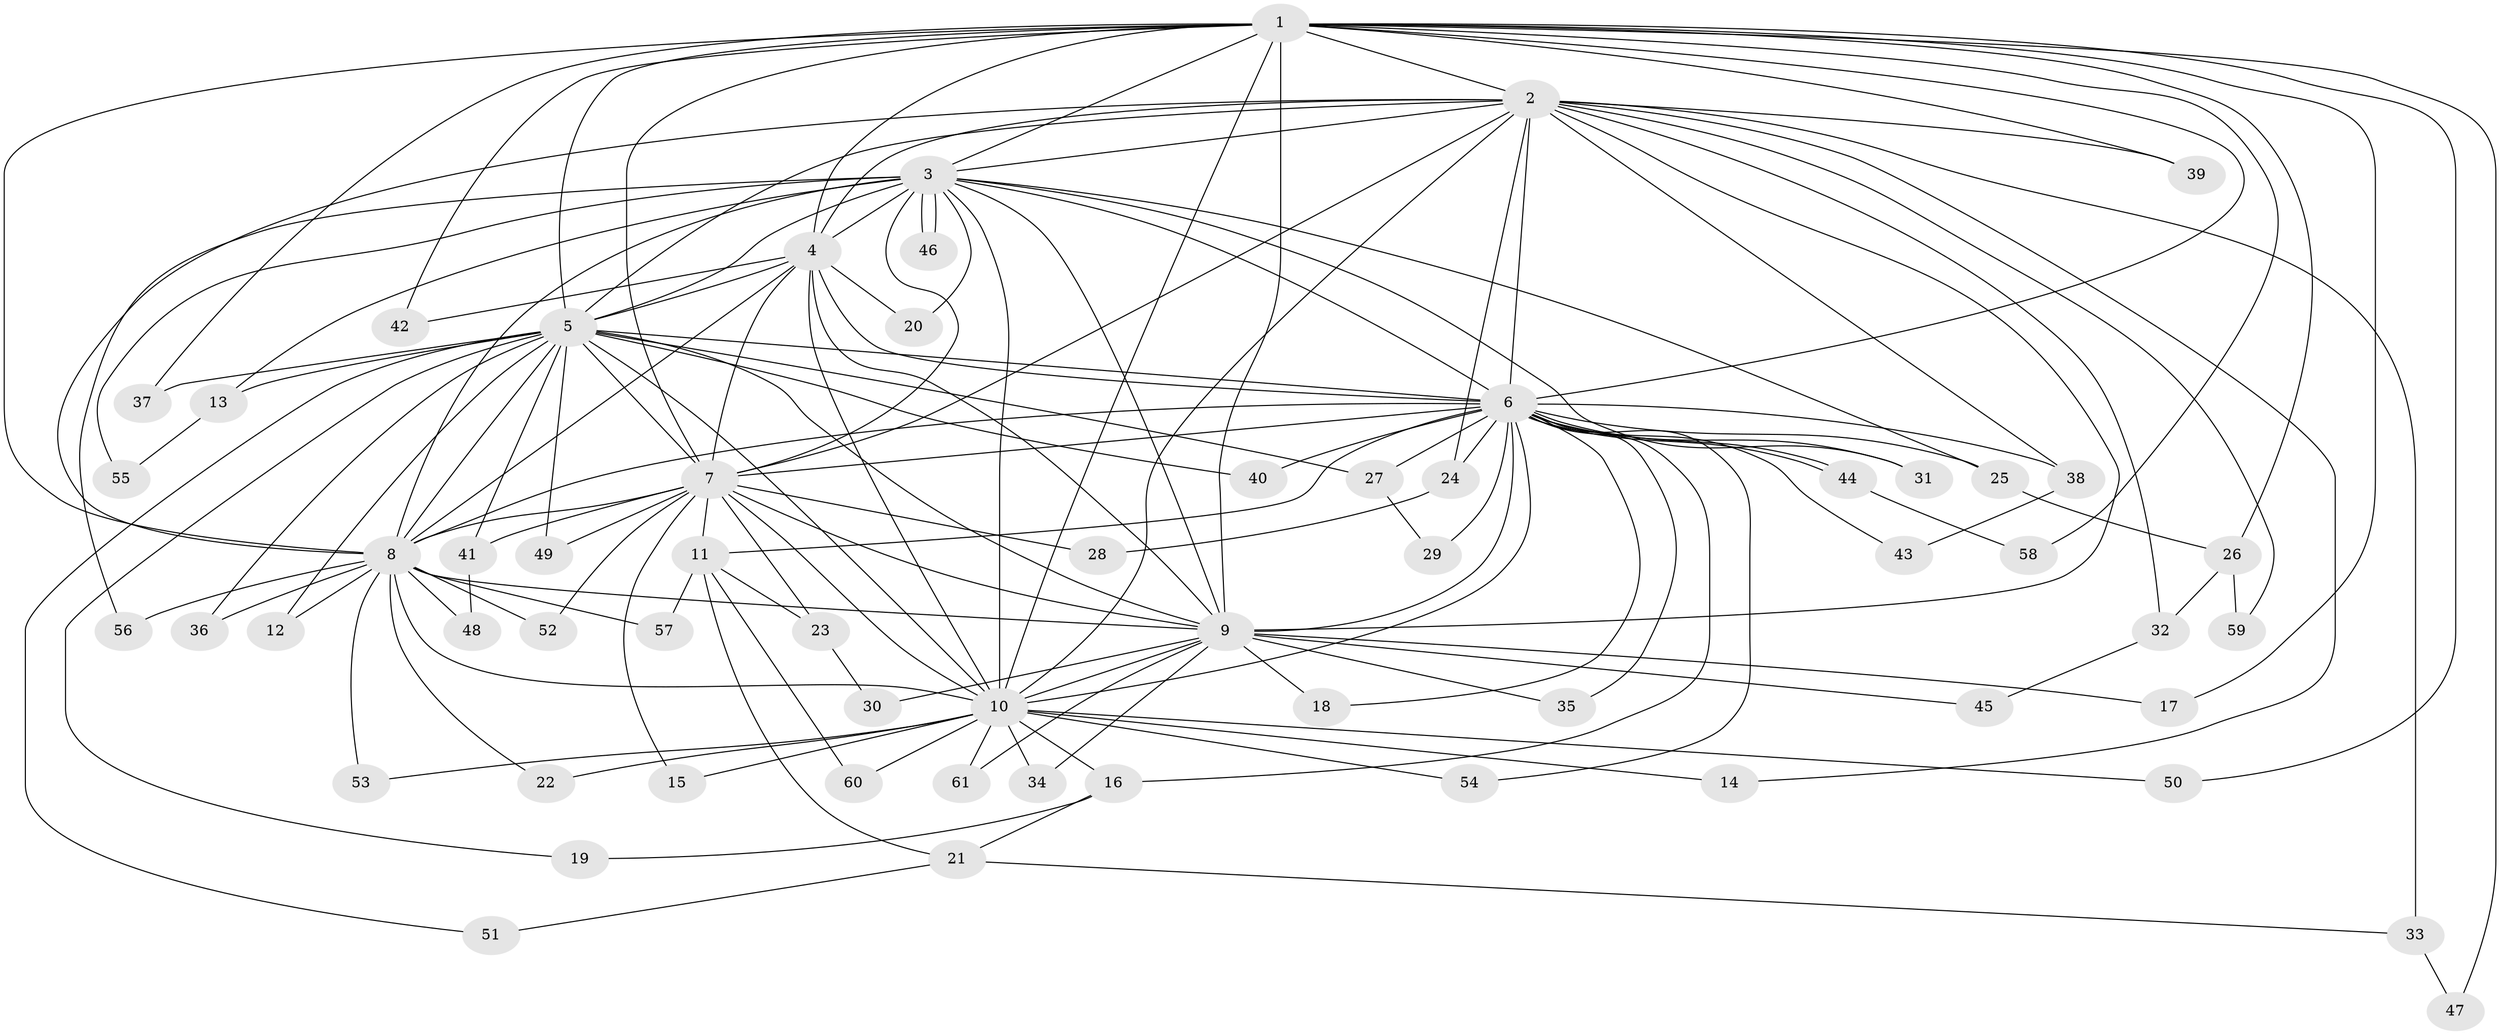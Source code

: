 // coarse degree distribution, {16: 0.03333333333333333, 1: 0.5, 2: 0.3333333333333333, 18: 0.03333333333333333, 10: 0.03333333333333333, 3: 0.03333333333333333, 4: 0.03333333333333333}
// Generated by graph-tools (version 1.1) at 2025/48/03/04/25 21:48:47]
// undirected, 61 vertices, 147 edges
graph export_dot {
graph [start="1"]
  node [color=gray90,style=filled];
  1;
  2;
  3;
  4;
  5;
  6;
  7;
  8;
  9;
  10;
  11;
  12;
  13;
  14;
  15;
  16;
  17;
  18;
  19;
  20;
  21;
  22;
  23;
  24;
  25;
  26;
  27;
  28;
  29;
  30;
  31;
  32;
  33;
  34;
  35;
  36;
  37;
  38;
  39;
  40;
  41;
  42;
  43;
  44;
  45;
  46;
  47;
  48;
  49;
  50;
  51;
  52;
  53;
  54;
  55;
  56;
  57;
  58;
  59;
  60;
  61;
  1 -- 2;
  1 -- 3;
  1 -- 4;
  1 -- 5;
  1 -- 6;
  1 -- 7;
  1 -- 8;
  1 -- 9;
  1 -- 10;
  1 -- 17;
  1 -- 26;
  1 -- 37;
  1 -- 39;
  1 -- 42;
  1 -- 47;
  1 -- 50;
  1 -- 58;
  2 -- 3;
  2 -- 4;
  2 -- 5;
  2 -- 6;
  2 -- 7;
  2 -- 8;
  2 -- 9;
  2 -- 10;
  2 -- 14;
  2 -- 24;
  2 -- 32;
  2 -- 33;
  2 -- 38;
  2 -- 39;
  2 -- 59;
  3 -- 4;
  3 -- 5;
  3 -- 6;
  3 -- 7;
  3 -- 8;
  3 -- 9;
  3 -- 10;
  3 -- 13;
  3 -- 20;
  3 -- 25;
  3 -- 31;
  3 -- 46;
  3 -- 46;
  3 -- 55;
  3 -- 56;
  4 -- 5;
  4 -- 6;
  4 -- 7;
  4 -- 8;
  4 -- 9;
  4 -- 10;
  4 -- 20;
  4 -- 42;
  5 -- 6;
  5 -- 7;
  5 -- 8;
  5 -- 9;
  5 -- 10;
  5 -- 12;
  5 -- 13;
  5 -- 19;
  5 -- 27;
  5 -- 36;
  5 -- 37;
  5 -- 40;
  5 -- 41;
  5 -- 49;
  5 -- 51;
  6 -- 7;
  6 -- 8;
  6 -- 9;
  6 -- 10;
  6 -- 11;
  6 -- 16;
  6 -- 18;
  6 -- 24;
  6 -- 25;
  6 -- 27;
  6 -- 29;
  6 -- 31;
  6 -- 35;
  6 -- 38;
  6 -- 40;
  6 -- 43;
  6 -- 44;
  6 -- 44;
  6 -- 54;
  7 -- 8;
  7 -- 9;
  7 -- 10;
  7 -- 11;
  7 -- 15;
  7 -- 23;
  7 -- 28;
  7 -- 41;
  7 -- 49;
  7 -- 52;
  8 -- 9;
  8 -- 10;
  8 -- 12;
  8 -- 22;
  8 -- 36;
  8 -- 48;
  8 -- 52;
  8 -- 53;
  8 -- 56;
  8 -- 57;
  9 -- 10;
  9 -- 17;
  9 -- 18;
  9 -- 30;
  9 -- 34;
  9 -- 35;
  9 -- 45;
  9 -- 61;
  10 -- 14;
  10 -- 15;
  10 -- 16;
  10 -- 22;
  10 -- 34;
  10 -- 50;
  10 -- 53;
  10 -- 54;
  10 -- 60;
  10 -- 61;
  11 -- 21;
  11 -- 23;
  11 -- 57;
  11 -- 60;
  13 -- 55;
  16 -- 19;
  16 -- 21;
  21 -- 33;
  21 -- 51;
  23 -- 30;
  24 -- 28;
  25 -- 26;
  26 -- 32;
  26 -- 59;
  27 -- 29;
  32 -- 45;
  33 -- 47;
  38 -- 43;
  41 -- 48;
  44 -- 58;
}
